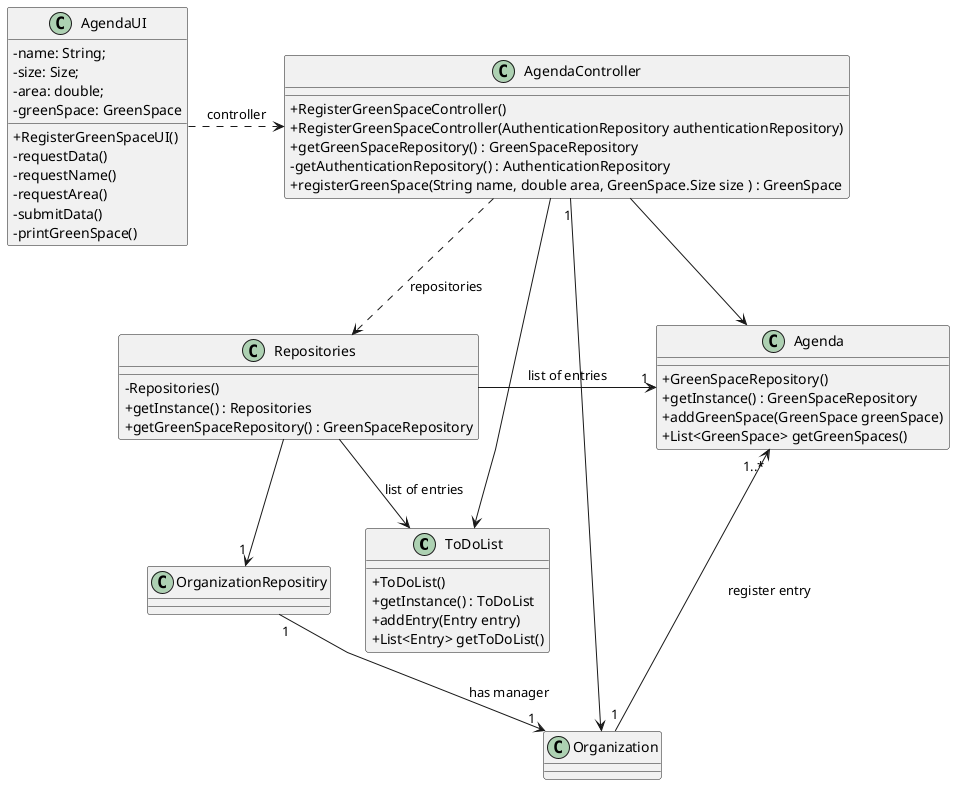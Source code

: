 @startuml
'skinparam monochrome true
skinparam packageStyle rectangle
skinparam shadowing false
skinparam linetype polyline
'skinparam linetype orto

skinparam classAttributeIconSize 0

'left to right direction
class ToDoList{

+ToDoList()
+getInstance() : ToDoList
+addEntry(Entry entry)
+List<Entry> getToDoList()
}
class AgendaUI{
-name: String;
-size: Size;
-area: double;
-greenSpace: GreenSpace

+RegisterGreenSpaceUI()
-requestData()
-requestName()
-requestArea()
-submitData()
-printGreenSpace()
}

class AgendaController{

    +RegisterGreenSpaceController()
    +RegisterGreenSpaceController(AuthenticationRepository authenticationRepository)
    +getGreenSpaceRepository() : GreenSpaceRepository
    -getAuthenticationRepository() : AuthenticationRepository
    +registerGreenSpace(String name, double area, GreenSpace.Size size ) : GreenSpace
}

class Repositories{
    - Repositories()
    + getInstance() : Repositories
    + getGreenSpaceRepository() : GreenSpaceRepository
}
class ToDoList {}
class Agenda{
    +GreenSpaceRepository()
    +getInstance() : GreenSpaceRepository
    +addGreenSpace(GreenSpace greenSpace)
    +List<GreenSpace> getGreenSpaces()
}
class Organization{}


AgendaUI .> AgendaController : controller
AgendaController ..> Repositories : repositories
Repositories -> "1" Agenda : list of entries
Repositories --> ToDoList : list of entries
ToDoList <-down- AgendaController
AgendaController-->Agenda
Repositories -down-> "1" OrganizationRepositiry
OrganizationRepositiry "1" --> "1" Organization : has manager
Agenda "1..*" <-- "1" Organization : register entry
AgendaController "1" --> Organization

@enduml